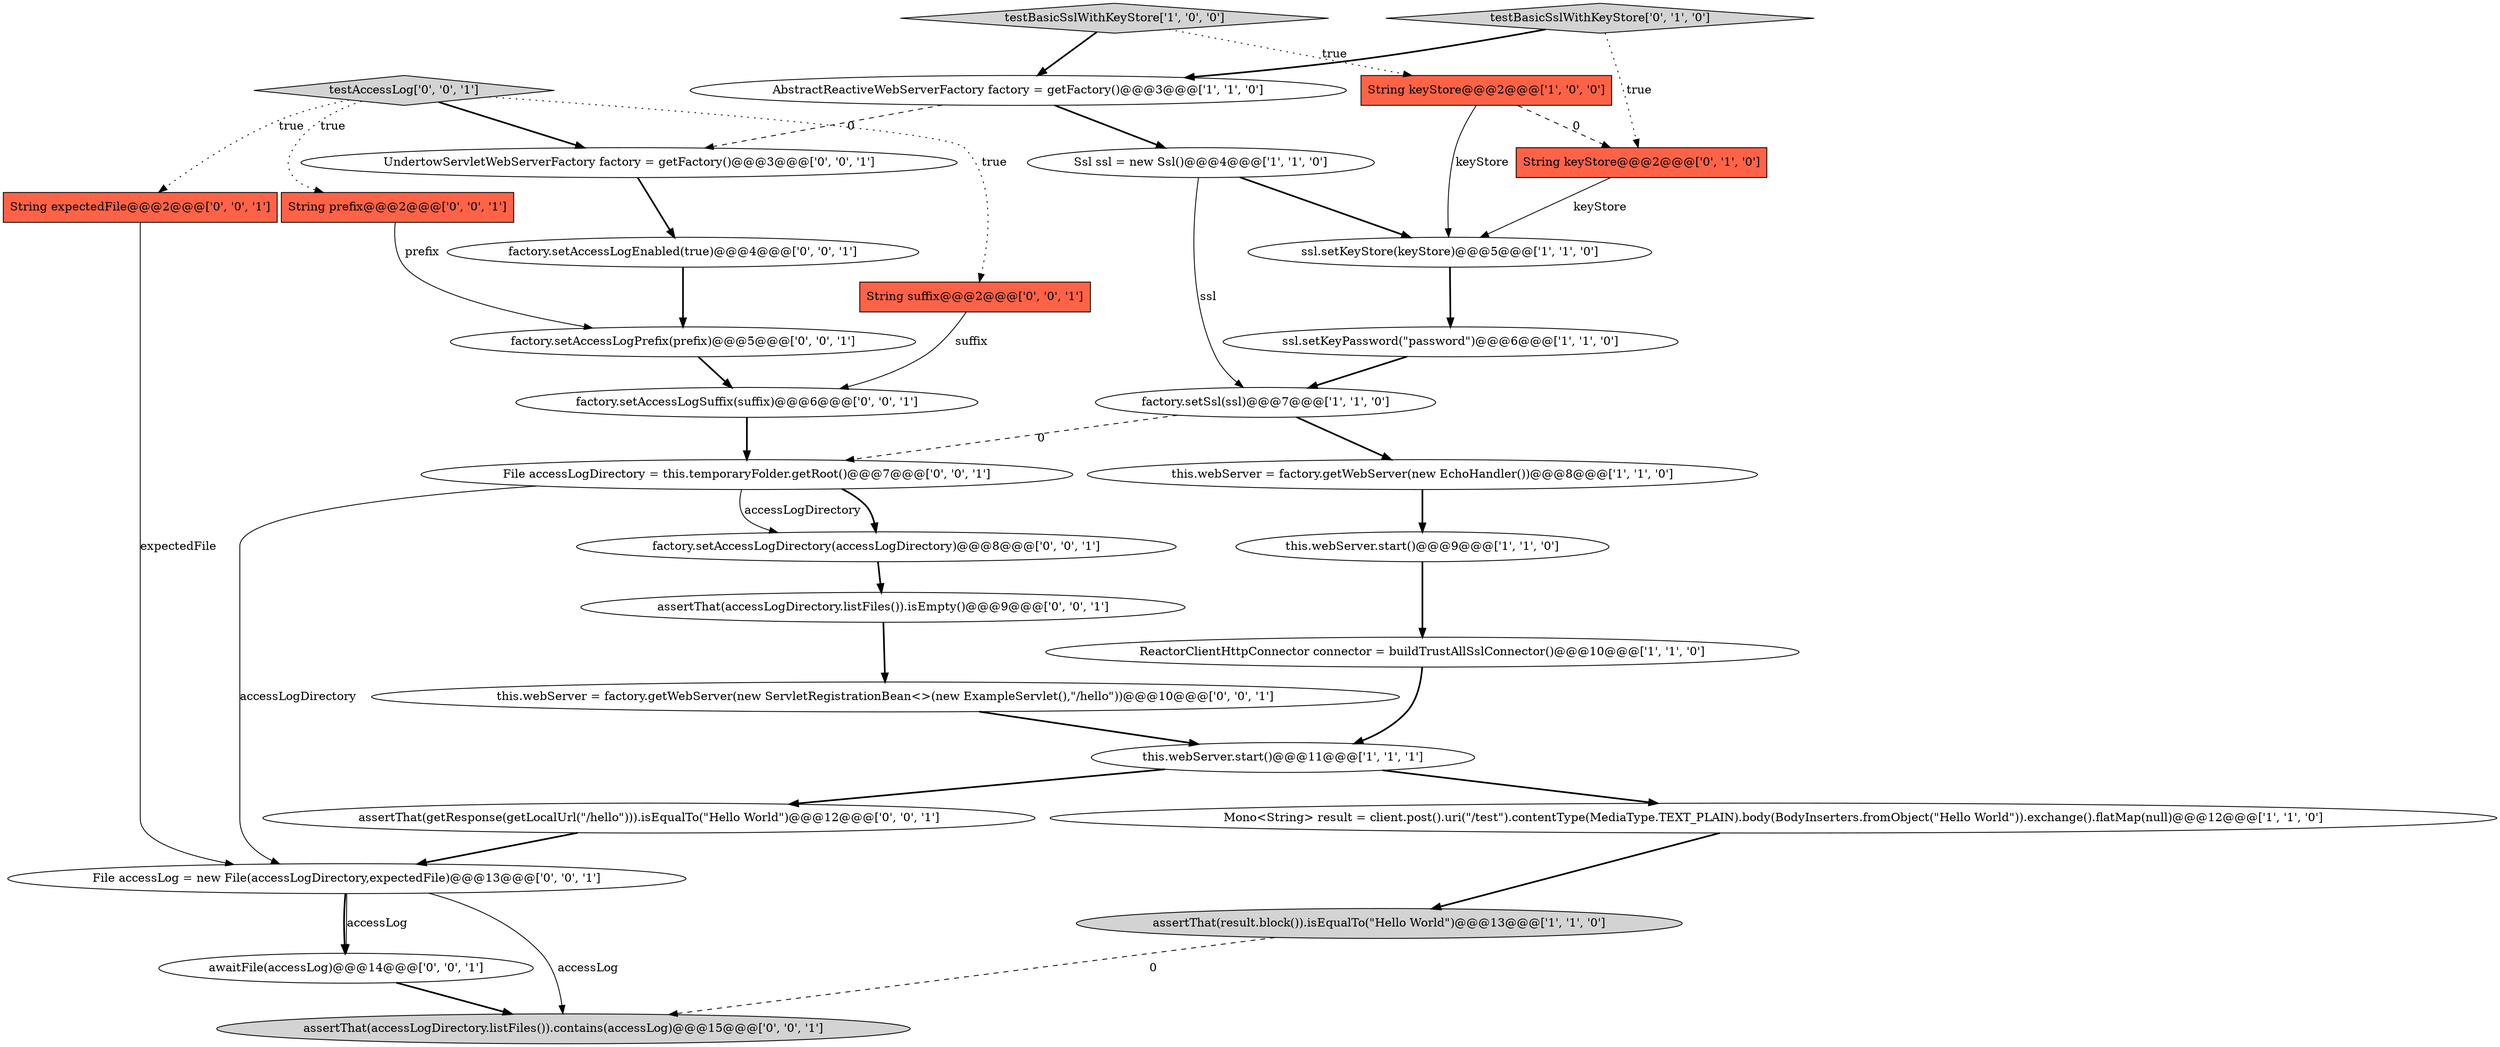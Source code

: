 digraph {
5 [style = filled, label = "Ssl ssl = new Ssl()@@@4@@@['1', '1', '0']", fillcolor = white, shape = ellipse image = "AAA0AAABBB1BBB"];
16 [style = filled, label = "factory.setAccessLogSuffix(suffix)@@@6@@@['0', '0', '1']", fillcolor = white, shape = ellipse image = "AAA0AAABBB3BBB"];
4 [style = filled, label = "testBasicSslWithKeyStore['1', '0', '0']", fillcolor = lightgray, shape = diamond image = "AAA0AAABBB1BBB"];
23 [style = filled, label = "factory.setAccessLogDirectory(accessLogDirectory)@@@8@@@['0', '0', '1']", fillcolor = white, shape = ellipse image = "AAA0AAABBB3BBB"];
3 [style = filled, label = "ssl.setKeyStore(keyStore)@@@5@@@['1', '1', '0']", fillcolor = white, shape = ellipse image = "AAA0AAABBB1BBB"];
28 [style = filled, label = "UndertowServletWebServerFactory factory = getFactory()@@@3@@@['0', '0', '1']", fillcolor = white, shape = ellipse image = "AAA0AAABBB3BBB"];
8 [style = filled, label = "this.webServer = factory.getWebServer(new EchoHandler())@@@8@@@['1', '1', '0']", fillcolor = white, shape = ellipse image = "AAA0AAABBB1BBB"];
1 [style = filled, label = "Mono<String> result = client.post().uri(\"/test\").contentType(MediaType.TEXT_PLAIN).body(BodyInserters.fromObject(\"Hello World\")).exchange().flatMap(null)@@@12@@@['1', '1', '0']", fillcolor = white, shape = ellipse image = "AAA0AAABBB1BBB"];
17 [style = filled, label = "assertThat(accessLogDirectory.listFiles()).isEmpty()@@@9@@@['0', '0', '1']", fillcolor = white, shape = ellipse image = "AAA0AAABBB3BBB"];
11 [style = filled, label = "factory.setSsl(ssl)@@@7@@@['1', '1', '0']", fillcolor = white, shape = ellipse image = "AAA0AAABBB1BBB"];
2 [style = filled, label = "ssl.setKeyPassword(\"password\")@@@6@@@['1', '1', '0']", fillcolor = white, shape = ellipse image = "AAA0AAABBB1BBB"];
12 [style = filled, label = "this.webServer.start()@@@11@@@['1', '1', '1']", fillcolor = white, shape = ellipse image = "AAA0AAABBB1BBB"];
7 [style = filled, label = "this.webServer.start()@@@9@@@['1', '1', '0']", fillcolor = white, shape = ellipse image = "AAA0AAABBB1BBB"];
27 [style = filled, label = "factory.setAccessLogEnabled(true)@@@4@@@['0', '0', '1']", fillcolor = white, shape = ellipse image = "AAA0AAABBB3BBB"];
6 [style = filled, label = "assertThat(result.block()).isEqualTo(\"Hello World\")@@@13@@@['1', '1', '0']", fillcolor = lightgray, shape = ellipse image = "AAA0AAABBB1BBB"];
18 [style = filled, label = "this.webServer = factory.getWebServer(new ServletRegistrationBean<>(new ExampleServlet(),\"/hello\"))@@@10@@@['0', '0', '1']", fillcolor = white, shape = ellipse image = "AAA0AAABBB3BBB"];
29 [style = filled, label = "factory.setAccessLogPrefix(prefix)@@@5@@@['0', '0', '1']", fillcolor = white, shape = ellipse image = "AAA0AAABBB3BBB"];
0 [style = filled, label = "AbstractReactiveWebServerFactory factory = getFactory()@@@3@@@['1', '1', '0']", fillcolor = white, shape = ellipse image = "AAA0AAABBB1BBB"];
13 [style = filled, label = "String keyStore@@@2@@@['0', '1', '0']", fillcolor = tomato, shape = box image = "AAA1AAABBB2BBB"];
20 [style = filled, label = "String expectedFile@@@2@@@['0', '0', '1']", fillcolor = tomato, shape = box image = "AAA0AAABBB3BBB"];
15 [style = filled, label = "File accessLogDirectory = this.temporaryFolder.getRoot()@@@7@@@['0', '0', '1']", fillcolor = white, shape = ellipse image = "AAA0AAABBB3BBB"];
22 [style = filled, label = "testAccessLog['0', '0', '1']", fillcolor = lightgray, shape = diamond image = "AAA0AAABBB3BBB"];
19 [style = filled, label = "awaitFile(accessLog)@@@14@@@['0', '0', '1']", fillcolor = white, shape = ellipse image = "AAA0AAABBB3BBB"];
26 [style = filled, label = "assertThat(getResponse(getLocalUrl(\"/hello\"))).isEqualTo(\"Hello World\")@@@12@@@['0', '0', '1']", fillcolor = white, shape = ellipse image = "AAA0AAABBB3BBB"];
9 [style = filled, label = "ReactorClientHttpConnector connector = buildTrustAllSslConnector()@@@10@@@['1', '1', '0']", fillcolor = white, shape = ellipse image = "AAA0AAABBB1BBB"];
30 [style = filled, label = "String prefix@@@2@@@['0', '0', '1']", fillcolor = tomato, shape = box image = "AAA0AAABBB3BBB"];
21 [style = filled, label = "File accessLog = new File(accessLogDirectory,expectedFile)@@@13@@@['0', '0', '1']", fillcolor = white, shape = ellipse image = "AAA0AAABBB3BBB"];
24 [style = filled, label = "assertThat(accessLogDirectory.listFiles()).contains(accessLog)@@@15@@@['0', '0', '1']", fillcolor = lightgray, shape = ellipse image = "AAA0AAABBB3BBB"];
10 [style = filled, label = "String keyStore@@@2@@@['1', '0', '0']", fillcolor = tomato, shape = box image = "AAA1AAABBB1BBB"];
14 [style = filled, label = "testBasicSslWithKeyStore['0', '1', '0']", fillcolor = lightgray, shape = diamond image = "AAA0AAABBB2BBB"];
25 [style = filled, label = "String suffix@@@2@@@['0', '0', '1']", fillcolor = tomato, shape = box image = "AAA0AAABBB3BBB"];
5->3 [style = bold, label=""];
16->15 [style = bold, label=""];
15->23 [style = bold, label=""];
15->23 [style = solid, label="accessLogDirectory"];
21->19 [style = bold, label=""];
4->10 [style = dotted, label="true"];
11->15 [style = dashed, label="0"];
22->25 [style = dotted, label="true"];
21->24 [style = solid, label="accessLog"];
18->12 [style = bold, label=""];
22->28 [style = bold, label=""];
12->26 [style = bold, label=""];
10->13 [style = dashed, label="0"];
30->29 [style = solid, label="prefix"];
21->19 [style = solid, label="accessLog"];
0->28 [style = dashed, label="0"];
25->16 [style = solid, label="suffix"];
12->1 [style = bold, label=""];
13->3 [style = solid, label="keyStore"];
10->3 [style = solid, label="keyStore"];
14->13 [style = dotted, label="true"];
8->7 [style = bold, label=""];
4->0 [style = bold, label=""];
26->21 [style = bold, label=""];
19->24 [style = bold, label=""];
15->21 [style = solid, label="accessLogDirectory"];
7->9 [style = bold, label=""];
20->21 [style = solid, label="expectedFile"];
1->6 [style = bold, label=""];
22->20 [style = dotted, label="true"];
3->2 [style = bold, label=""];
14->0 [style = bold, label=""];
6->24 [style = dashed, label="0"];
5->11 [style = solid, label="ssl"];
11->8 [style = bold, label=""];
23->17 [style = bold, label=""];
9->12 [style = bold, label=""];
28->27 [style = bold, label=""];
27->29 [style = bold, label=""];
22->30 [style = dotted, label="true"];
29->16 [style = bold, label=""];
2->11 [style = bold, label=""];
17->18 [style = bold, label=""];
0->5 [style = bold, label=""];
}
